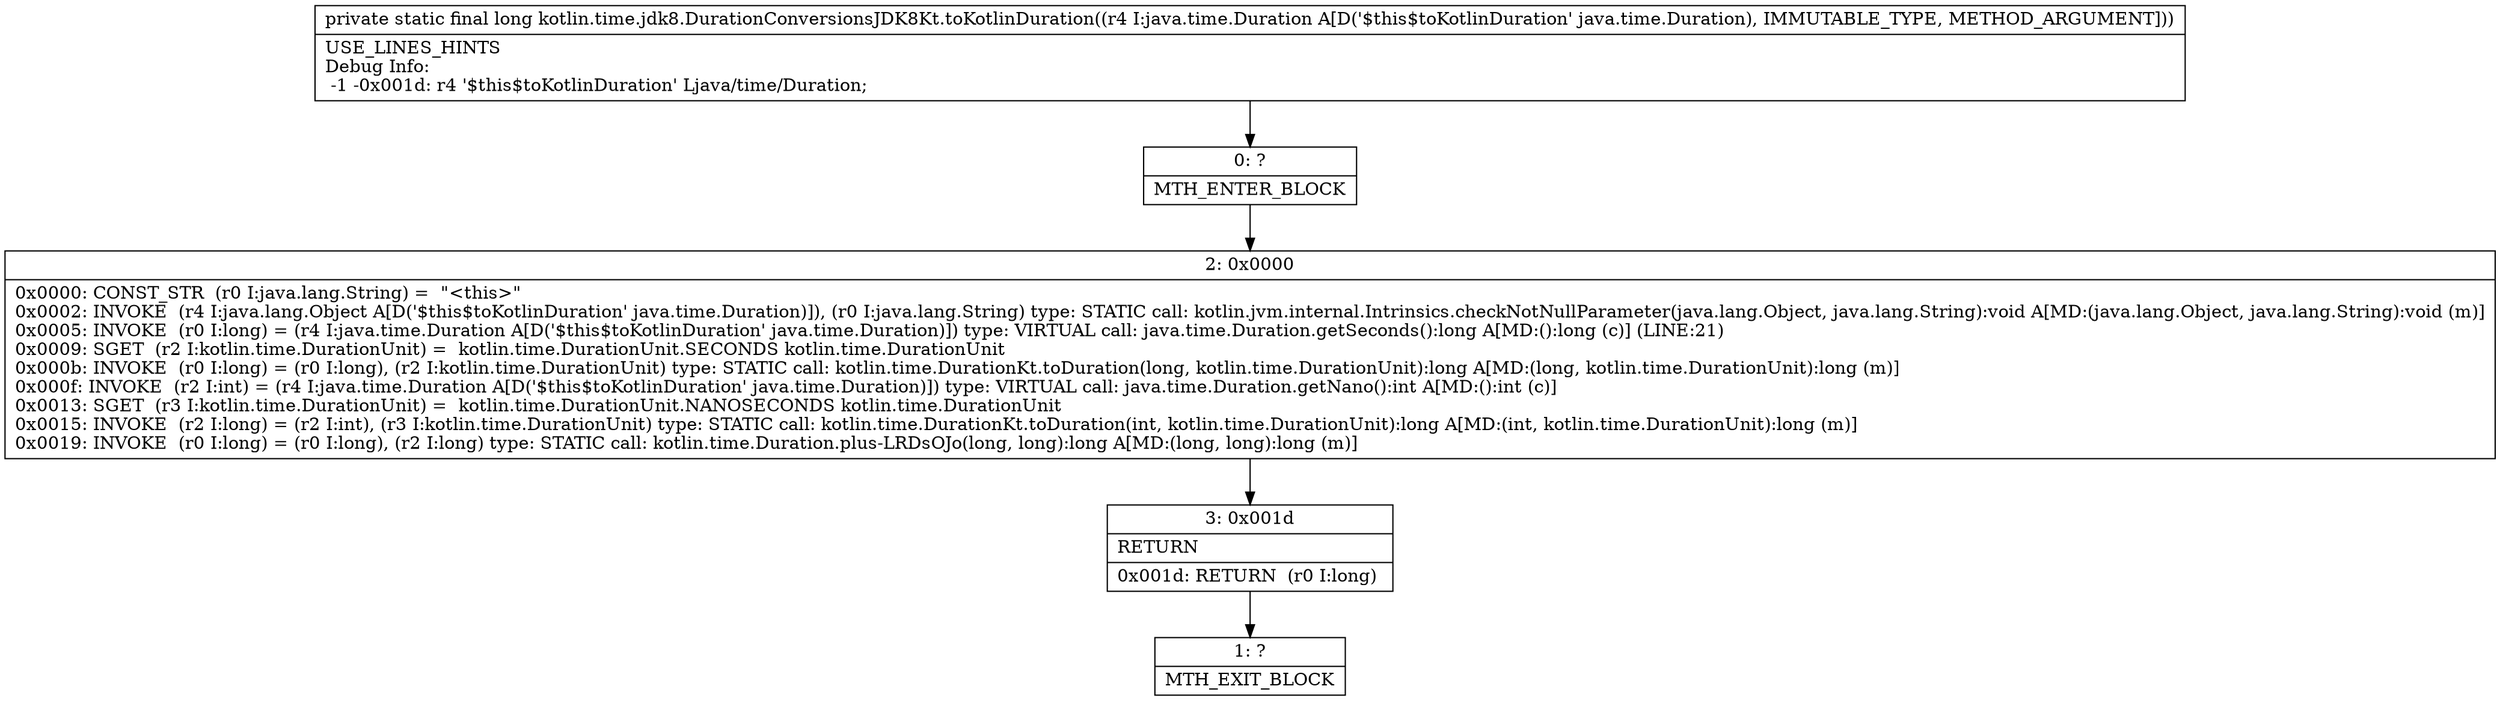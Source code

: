 digraph "CFG forkotlin.time.jdk8.DurationConversionsJDK8Kt.toKotlinDuration(Ljava\/time\/Duration;)J" {
Node_0 [shape=record,label="{0\:\ ?|MTH_ENTER_BLOCK\l}"];
Node_2 [shape=record,label="{2\:\ 0x0000|0x0000: CONST_STR  (r0 I:java.lang.String) =  \"\<this\>\" \l0x0002: INVOKE  (r4 I:java.lang.Object A[D('$this$toKotlinDuration' java.time.Duration)]), (r0 I:java.lang.String) type: STATIC call: kotlin.jvm.internal.Intrinsics.checkNotNullParameter(java.lang.Object, java.lang.String):void A[MD:(java.lang.Object, java.lang.String):void (m)]\l0x0005: INVOKE  (r0 I:long) = (r4 I:java.time.Duration A[D('$this$toKotlinDuration' java.time.Duration)]) type: VIRTUAL call: java.time.Duration.getSeconds():long A[MD:():long (c)] (LINE:21)\l0x0009: SGET  (r2 I:kotlin.time.DurationUnit) =  kotlin.time.DurationUnit.SECONDS kotlin.time.DurationUnit \l0x000b: INVOKE  (r0 I:long) = (r0 I:long), (r2 I:kotlin.time.DurationUnit) type: STATIC call: kotlin.time.DurationKt.toDuration(long, kotlin.time.DurationUnit):long A[MD:(long, kotlin.time.DurationUnit):long (m)]\l0x000f: INVOKE  (r2 I:int) = (r4 I:java.time.Duration A[D('$this$toKotlinDuration' java.time.Duration)]) type: VIRTUAL call: java.time.Duration.getNano():int A[MD:():int (c)]\l0x0013: SGET  (r3 I:kotlin.time.DurationUnit) =  kotlin.time.DurationUnit.NANOSECONDS kotlin.time.DurationUnit \l0x0015: INVOKE  (r2 I:long) = (r2 I:int), (r3 I:kotlin.time.DurationUnit) type: STATIC call: kotlin.time.DurationKt.toDuration(int, kotlin.time.DurationUnit):long A[MD:(int, kotlin.time.DurationUnit):long (m)]\l0x0019: INVOKE  (r0 I:long) = (r0 I:long), (r2 I:long) type: STATIC call: kotlin.time.Duration.plus\-LRDsOJo(long, long):long A[MD:(long, long):long (m)]\l}"];
Node_3 [shape=record,label="{3\:\ 0x001d|RETURN\l|0x001d: RETURN  (r0 I:long) \l}"];
Node_1 [shape=record,label="{1\:\ ?|MTH_EXIT_BLOCK\l}"];
MethodNode[shape=record,label="{private static final long kotlin.time.jdk8.DurationConversionsJDK8Kt.toKotlinDuration((r4 I:java.time.Duration A[D('$this$toKotlinDuration' java.time.Duration), IMMUTABLE_TYPE, METHOD_ARGUMENT]))  | USE_LINES_HINTS\lDebug Info:\l  \-1 \-0x001d: r4 '$this$toKotlinDuration' Ljava\/time\/Duration;\l}"];
MethodNode -> Node_0;Node_0 -> Node_2;
Node_2 -> Node_3;
Node_3 -> Node_1;
}

